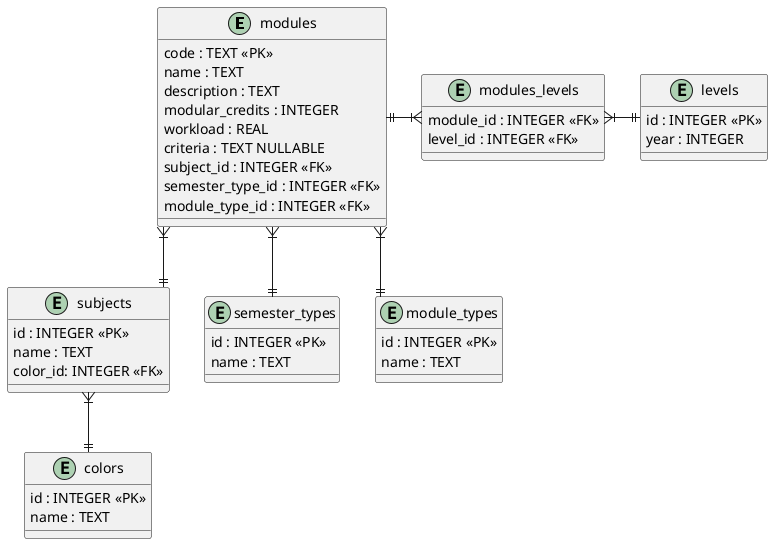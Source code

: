 @startuml

skinparam linetype ortho
skinparam shadowing false

entity modules {
	code : TEXT <<PK>>
	name : TEXT
	description : TEXT
	modular_credits : INTEGER
	workload : REAL
	criteria : TEXT NULLABLE
	subject_id : INTEGER <<FK>>
	semester_type_id : INTEGER <<FK>>
	module_type_id : INTEGER <<FK>>
}

entity subjects {
	id : INTEGER <<PK>>
	name : TEXT
	color_id: INTEGER <<FK>>
}

entity colors {
	id : INTEGER <<PK>>
	name : TEXT
}

entity semester_types {
	id : INTEGER <<PK>>
	name : TEXT
}

entity levels {
	id : INTEGER <<PK>>
	year : INTEGER
}

entity modules_levels {
	module_id : INTEGER <<FK>>
	level_id : INTEGER <<FK>>
}

entity module_types {
	id : INTEGER <<PK>>
	name : TEXT
}

modules }|--|| subjects
subjects }|--|| colors
modules }|--|| semester_types
modules ||-|{ modules_levels
modules_levels }|-|| levels
modules }|--|| module_types

@enduml

